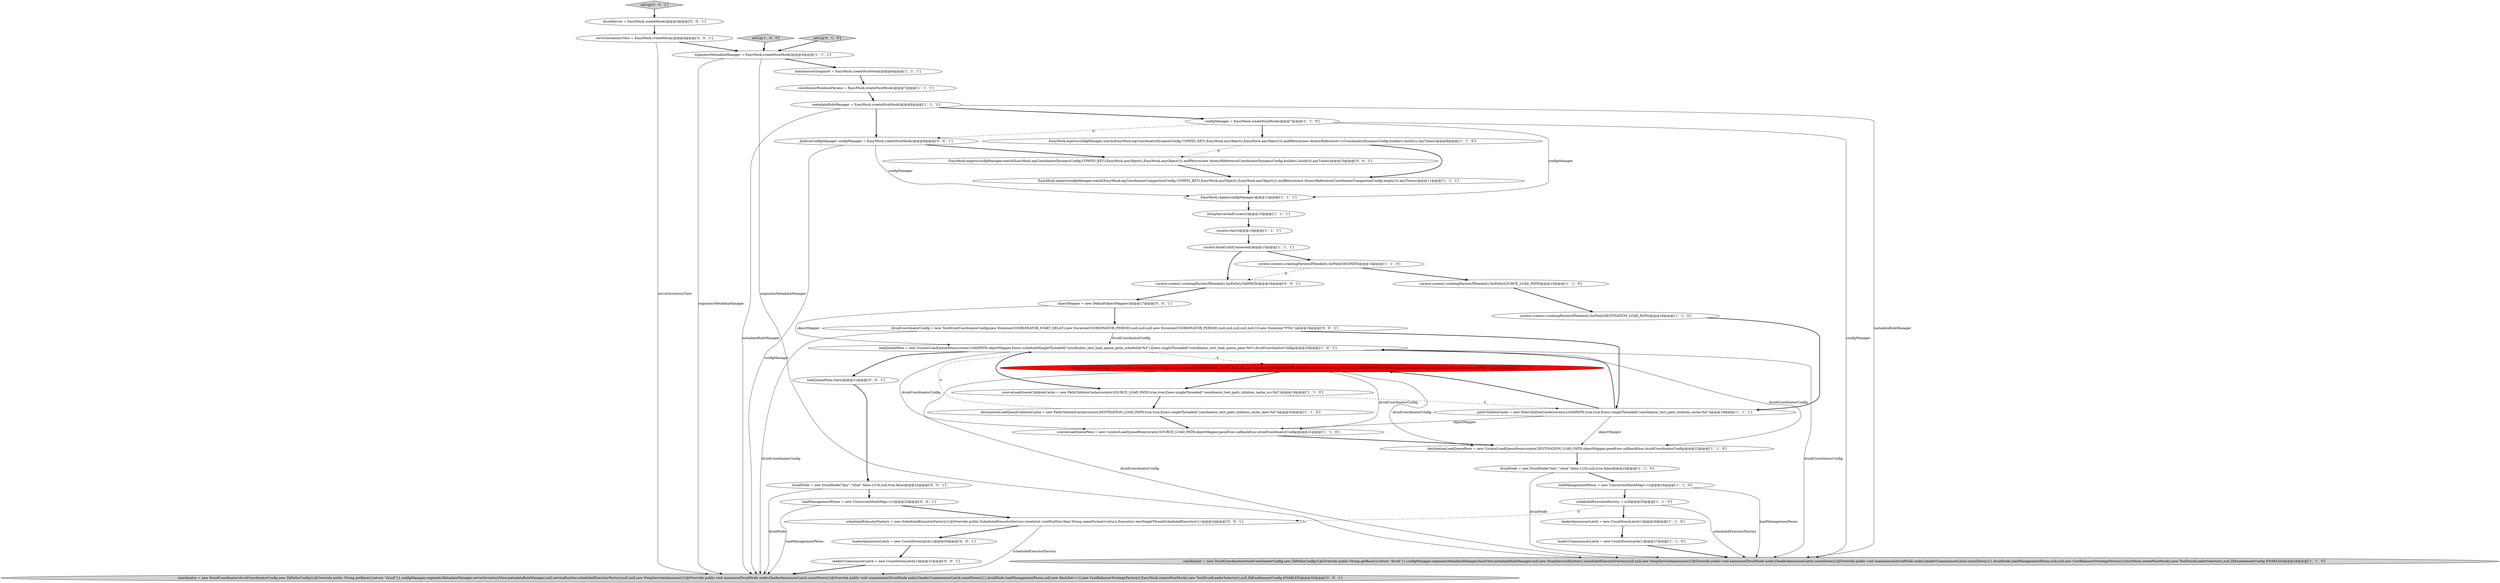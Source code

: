 digraph {
11 [style = filled, label = "druidNode = new DruidNode(\"hey\",\"what\",false,1234,null,true,false)@@@23@@@['1', '1', '0']", fillcolor = white, shape = ellipse image = "AAA0AAABBB1BBB"];
10 [style = filled, label = "metadataRuleManager = EasyMock.createNiceMock()@@@8@@@['1', '1', '1']", fillcolor = white, shape = ellipse image = "AAA0AAABBB1BBB"];
27 [style = filled, label = "druidCoordinatorConfig = new TestDruidCoordinatorConfig(new Duration(COORDINATOR_START_DELAY),new Duration(COORDINATOR_PERIOD),null,null,null,new Duration(COORDINATOR_PERIOD),null,null,null,null,null,null,null,10,new Duration(\"PT0s\"))@@@18@@@['0', '1', '0']", fillcolor = red, shape = ellipse image = "AAA1AAABBB2BBB"];
29 [style = filled, label = "loadQueuePeon.start()@@@21@@@['0', '0', '1']", fillcolor = white, shape = ellipse image = "AAA0AAABBB3BBB"];
30 [style = filled, label = "scheduledExecutorFactory = new ScheduledExecutorFactory(){@Override public ScheduledExecutorService create(int corePoolSize,final String nameFormat){return Executors.newSingleThreadScheduledExecutor()}}@@@24@@@['0', '0', '1']", fillcolor = white, shape = ellipse image = "AAA0AAABBB3BBB"];
33 [style = filled, label = "curator.create().creatingParentsIfNeeded().forPath(LOADPATH)@@@16@@@['0', '0', '1']", fillcolor = white, shape = ellipse image = "AAA0AAABBB3BBB"];
26 [style = filled, label = "EasyMock.replay(configManager)@@@12@@@['1', '1', '1']", fillcolor = white, shape = ellipse image = "AAA0AAABBB1BBB"];
40 [style = filled, label = "setUp['0', '0', '1']", fillcolor = lightgray, shape = diamond image = "AAA0AAABBB3BBB"];
16 [style = filled, label = "dataSourcesSnapshot = EasyMock.createNiceMock()@@@6@@@['1', '1', '1']", fillcolor = white, shape = ellipse image = "AAA0AAABBB1BBB"];
25 [style = filled, label = "curator.create().creatingParentsIfNeeded().forPath(SEGPATH)@@@14@@@['1', '1', '0']", fillcolor = white, shape = ellipse image = "AAA0AAABBB1BBB"];
20 [style = filled, label = "coordinator = new DruidCoordinator(druidCoordinatorConfig,new ZkPathsConfig(){@Override public String getBase(){return \"druid\"}},configManager,segmentsMetadataManager,baseView,metadataRuleManager,null,new NoopServiceEmitter(),scheduledExecutorFactory,null,null,new NoopServiceAnnouncer(){@Override public void announce(DruidNode node){leaderAnnouncerLatch.countDown()}@Override public void unannounce(DruidNode node){leaderUnannouncerLatch.countDown()}},druidNode,loadManagementPeons,null,null,new CostBalancerStrategyFactory(),EasyMock.createNiceMock(),new TestDruidLeaderSelector(),null,ZkEnablementConfig.ENABLED)@@@28@@@['1', '1', '0']", fillcolor = lightgray, shape = ellipse image = "AAA0AAABBB1BBB"];
2 [style = filled, label = "leaderAnnouncerLatch = new CountDownLatch(1)@@@26@@@['1', '1', '0']", fillcolor = white, shape = ellipse image = "AAA0AAABBB1BBB"];
21 [style = filled, label = "configManager = EasyMock.createNiceMock()@@@7@@@['1', '1', '0']", fillcolor = white, shape = ellipse image = "AAA0AAABBB1BBB"];
34 [style = filled, label = "loadManagementPeons = new ConcurrentHashMap<>()@@@23@@@['0', '0', '1']", fillcolor = white, shape = ellipse image = "AAA0AAABBB3BBB"];
22 [style = filled, label = "setupServerAndCurator()@@@13@@@['1', '1', '1']", fillcolor = white, shape = ellipse image = "AAA0AAABBB1BBB"];
5 [style = filled, label = "pathChildrenCache = new PathChildrenCache(curator,LOADPATH,true,true,Execs.singleThreaded(\"coordinator_test_path_children_cache-%d\"))@@@19@@@['1', '1', '1']", fillcolor = white, shape = ellipse image = "AAA0AAABBB1BBB"];
13 [style = filled, label = "EasyMock.expect(configManager.watch(EasyMock.eq(CoordinatorCompactionConfig.CONFIG_KEY),EasyMock.anyObject(),EasyMock.anyObject())).andReturn(new AtomicReference(CoordinatorCompactionConfig.empty())).anyTimes()@@@11@@@['1', '1', '1']", fillcolor = white, shape = ellipse image = "AAA0AAABBB1BBB"];
36 [style = filled, label = "leaderAnnouncerLatch = new CountDownLatch(1)@@@30@@@['0', '0', '1']", fillcolor = white, shape = ellipse image = "AAA0AAABBB3BBB"];
41 [style = filled, label = "JacksonConfigManager configManager = EasyMock.createNiceMock()@@@9@@@['0', '0', '1']", fillcolor = white, shape = ellipse image = "AAA0AAABBB3BBB"];
6 [style = filled, label = "loadQueuePeon = new CuratorLoadQueuePeon(curator,LOADPATH,objectMapper,Execs.scheduledSingleThreaded(\"coordinator_test_load_queue_peon_scheduled-%d\"),Execs.singleThreaded(\"coordinator_test_load_queue_peon-%d\"),druidCoordinatorConfig)@@@20@@@['1', '0', '1']", fillcolor = white, shape = ellipse image = "AAA0AAABBB1BBB"];
24 [style = filled, label = "EasyMock.expect(configManager.watch(EasyMock.eq(CoordinatorDynamicConfig.CONFIG_KEY),EasyMock.anyObject(),EasyMock.anyObject())).andReturn(new AtomicReference<>(CoordinatorDynamicConfig.builder().build())).anyTimes()@@@8@@@['1', '1', '0']", fillcolor = white, shape = ellipse image = "AAA0AAABBB1BBB"];
39 [style = filled, label = "druidNode = new DruidNode(\"hey\",\"what\",false,1234,null,true,false)@@@22@@@['0', '0', '1']", fillcolor = white, shape = ellipse image = "AAA0AAABBB3BBB"];
1 [style = filled, label = "destinationLoadQueuePeon = new CuratorLoadQueuePeon(curator,DESTINATION_LOAD_PATH,objectMapper,peonExec,callbackExec,druidCoordinatorConfig)@@@22@@@['1', '1', '0']", fillcolor = white, shape = ellipse image = "AAA0AAABBB1BBB"];
32 [style = filled, label = "druidCoordinatorConfig = new TestDruidCoordinatorConfig(new Duration(COORDINATOR_START_DELAY),new Duration(COORDINATOR_PERIOD),null,null,null,new Duration(COORDINATOR_PERIOD),null,null,null,null,null,10,new Duration(\"PT0s\"))@@@18@@@['0', '0', '1']", fillcolor = white, shape = ellipse image = "AAA0AAABBB3BBB"];
42 [style = filled, label = "EasyMock.expect(configManager.watch(EasyMock.eq(CoordinatorDynamicConfig.CONFIG_KEY),EasyMock.anyObject(),EasyMock.anyObject())).andReturn(new AtomicReference(CoordinatorDynamicConfig.builder().build())).anyTimes()@@@10@@@['0', '0', '1']", fillcolor = white, shape = ellipse image = "AAA0AAABBB3BBB"];
31 [style = filled, label = "druidServer = EasyMock.createMock()@@@3@@@['0', '0', '1']", fillcolor = white, shape = ellipse image = "AAA0AAABBB3BBB"];
18 [style = filled, label = "leaderUnannouncerLatch = new CountDownLatch(1)@@@27@@@['1', '1', '0']", fillcolor = white, shape = ellipse image = "AAA0AAABBB1BBB"];
12 [style = filled, label = "coordinatorRuntimeParams = EasyMock.createNiceMock()@@@7@@@['1', '1', '1']", fillcolor = white, shape = ellipse image = "AAA0AAABBB1BBB"];
28 [style = filled, label = "setUp['0', '1', '0']", fillcolor = lightgray, shape = diamond image = "AAA0AAABBB2BBB"];
38 [style = filled, label = "serverInventoryView = EasyMock.createMock()@@@4@@@['0', '0', '1']", fillcolor = white, shape = ellipse image = "AAA0AAABBB3BBB"];
7 [style = filled, label = "sourceLoadQueueChildrenCache = new PathChildrenCache(curator,SOURCE_LOAD_PATH,true,true,Execs.singleThreaded(\"coordinator_test_path_children_cache_src-%d\"))@@@19@@@['1', '1', '0']", fillcolor = white, shape = ellipse image = "AAA0AAABBB1BBB"];
8 [style = filled, label = "curator.create().creatingParentsIfNeeded().forPath(SOURCE_LOAD_PATH)@@@15@@@['1', '1', '0']", fillcolor = white, shape = ellipse image = "AAA0AAABBB1BBB"];
9 [style = filled, label = "curator.create().creatingParentsIfNeeded().forPath(DESTINATION_LOAD_PATH)@@@16@@@['1', '1', '0']", fillcolor = white, shape = ellipse image = "AAA0AAABBB1BBB"];
23 [style = filled, label = "loadManagementPeons = new ConcurrentHashMap<>()@@@24@@@['1', '1', '0']", fillcolor = white, shape = ellipse image = "AAA0AAABBB1BBB"];
37 [style = filled, label = "objectMapper = new DefaultObjectMapper()@@@17@@@['0', '0', '1']", fillcolor = white, shape = ellipse image = "AAA0AAABBB3BBB"];
17 [style = filled, label = "sourceLoadQueuePeon = new CuratorLoadQueuePeon(curator,SOURCE_LOAD_PATH,objectMapper,peonExec,callbackExec,druidCoordinatorConfig)@@@21@@@['1', '1', '0']", fillcolor = white, shape = ellipse image = "AAA0AAABBB1BBB"];
3 [style = filled, label = "destinationLoadQueueChildrenCache = new PathChildrenCache(curator,DESTINATION_LOAD_PATH,true,true,Execs.singleThreaded(\"coordinator_test_path_children_cache_dest-%d\"))@@@20@@@['1', '1', '0']", fillcolor = white, shape = ellipse image = "AAA0AAABBB1BBB"];
4 [style = filled, label = "scheduledExecutorFactory = null@@@25@@@['1', '1', '0']", fillcolor = white, shape = ellipse image = "AAA0AAABBB1BBB"];
0 [style = filled, label = "curator.blockUntilConnected()@@@15@@@['1', '1', '1']", fillcolor = white, shape = ellipse image = "AAA0AAABBB1BBB"];
15 [style = filled, label = "setUp['1', '0', '0']", fillcolor = lightgray, shape = diamond image = "AAA0AAABBB1BBB"];
19 [style = filled, label = "segmentsMetadataManager = EasyMock.createNiceMock()@@@5@@@['1', '1', '1']", fillcolor = white, shape = ellipse image = "AAA0AAABBB1BBB"];
43 [style = filled, label = "coordinator = new DruidCoordinator(druidCoordinatorConfig,new ZkPathsConfig(){@Override public String getBase(){return \"druid\"}},configManager,segmentsMetadataManager,serverInventoryView,metadataRuleManager,null,serviceEmitter,scheduledExecutorFactory,null,null,new NoopServiceAnnouncer(){@Override public void announce(DruidNode node){leaderAnnouncerLatch.countDown()}@Override public void unannounce(DruidNode node){leaderUnannouncerLatch.countDown()}},druidNode,loadManagementPeons,null,new HashSet<>(),new CostBalancerStrategyFactory(),EasyMock.createNiceMock(),new TestDruidLeaderSelector(),null,ZkEnablementConfig.ENABLED)@@@32@@@['0', '0', '1']", fillcolor = lightgray, shape = ellipse image = "AAA0AAABBB3BBB"];
35 [style = filled, label = "leaderUnannouncerLatch = new CountDownLatch(1)@@@31@@@['0', '0', '1']", fillcolor = white, shape = ellipse image = "AAA0AAABBB3BBB"];
14 [style = filled, label = "curator.start()@@@14@@@['1', '1', '1']", fillcolor = white, shape = ellipse image = "AAA0AAABBB1BBB"];
21->26 [style = solid, label="configManager"];
32->5 [style = bold, label=""];
6->20 [style = solid, label="druidCoordinatorConfig"];
42->13 [style = bold, label=""];
3->6 [style = dashed, label="0"];
11->20 [style = solid, label="druidNode"];
17->1 [style = bold, label=""];
6->17 [style = solid, label="druidCoordinatorConfig"];
29->39 [style = bold, label=""];
37->6 [style = solid, label="objectMapper"];
39->34 [style = bold, label=""];
27->20 [style = solid, label="druidCoordinatorConfig"];
21->20 [style = solid, label="configManager"];
23->4 [style = bold, label=""];
30->43 [style = solid, label="scheduledExecutorFactory"];
4->30 [style = dashed, label="0"];
2->18 [style = bold, label=""];
30->36 [style = bold, label=""];
21->24 [style = bold, label=""];
31->38 [style = bold, label=""];
10->21 [style = bold, label=""];
4->2 [style = bold, label=""];
19->20 [style = solid, label="segmentsMetadataManager"];
5->1 [style = solid, label="objectMapper"];
35->43 [style = bold, label=""];
15->19 [style = bold, label=""];
10->41 [style = bold, label=""];
34->30 [style = bold, label=""];
34->43 [style = solid, label="loadManagementPeons"];
7->3 [style = bold, label=""];
26->22 [style = bold, label=""];
38->19 [style = bold, label=""];
1->11 [style = bold, label=""];
19->16 [style = bold, label=""];
6->29 [style = bold, label=""];
27->1 [style = solid, label="druidCoordinatorConfig"];
41->43 [style = solid, label="configManager"];
32->43 [style = solid, label="druidCoordinatorConfig"];
24->42 [style = dashed, label="0"];
41->26 [style = solid, label="configManager"];
7->5 [style = dashed, label="0"];
6->1 [style = solid, label="druidCoordinatorConfig"];
18->20 [style = bold, label=""];
4->20 [style = solid, label="scheduledExecutorFactory"];
38->43 [style = solid, label="serverInventoryView"];
12->10 [style = bold, label=""];
27->17 [style = solid, label="druidCoordinatorConfig"];
19->43 [style = solid, label="segmentsMetadataManager"];
5->6 [style = bold, label=""];
14->0 [style = bold, label=""];
0->33 [style = bold, label=""];
10->20 [style = solid, label="metadataRuleManager"];
32->6 [style = solid, label="druidCoordinatorConfig"];
13->26 [style = bold, label=""];
0->25 [style = bold, label=""];
5->17 [style = solid, label="objectMapper"];
6->27 [style = dashed, label="0"];
21->41 [style = dashed, label="0"];
27->7 [style = bold, label=""];
8->9 [style = bold, label=""];
28->19 [style = bold, label=""];
9->5 [style = bold, label=""];
37->32 [style = bold, label=""];
10->43 [style = solid, label="metadataRuleManager"];
3->17 [style = bold, label=""];
25->8 [style = bold, label=""];
25->33 [style = dashed, label="0"];
40->31 [style = bold, label=""];
5->27 [style = bold, label=""];
36->35 [style = bold, label=""];
22->14 [style = bold, label=""];
6->7 [style = bold, label=""];
33->37 [style = bold, label=""];
23->20 [style = solid, label="loadManagementPeons"];
11->23 [style = bold, label=""];
16->12 [style = bold, label=""];
39->43 [style = solid, label="druidNode"];
24->13 [style = bold, label=""];
41->42 [style = bold, label=""];
}
